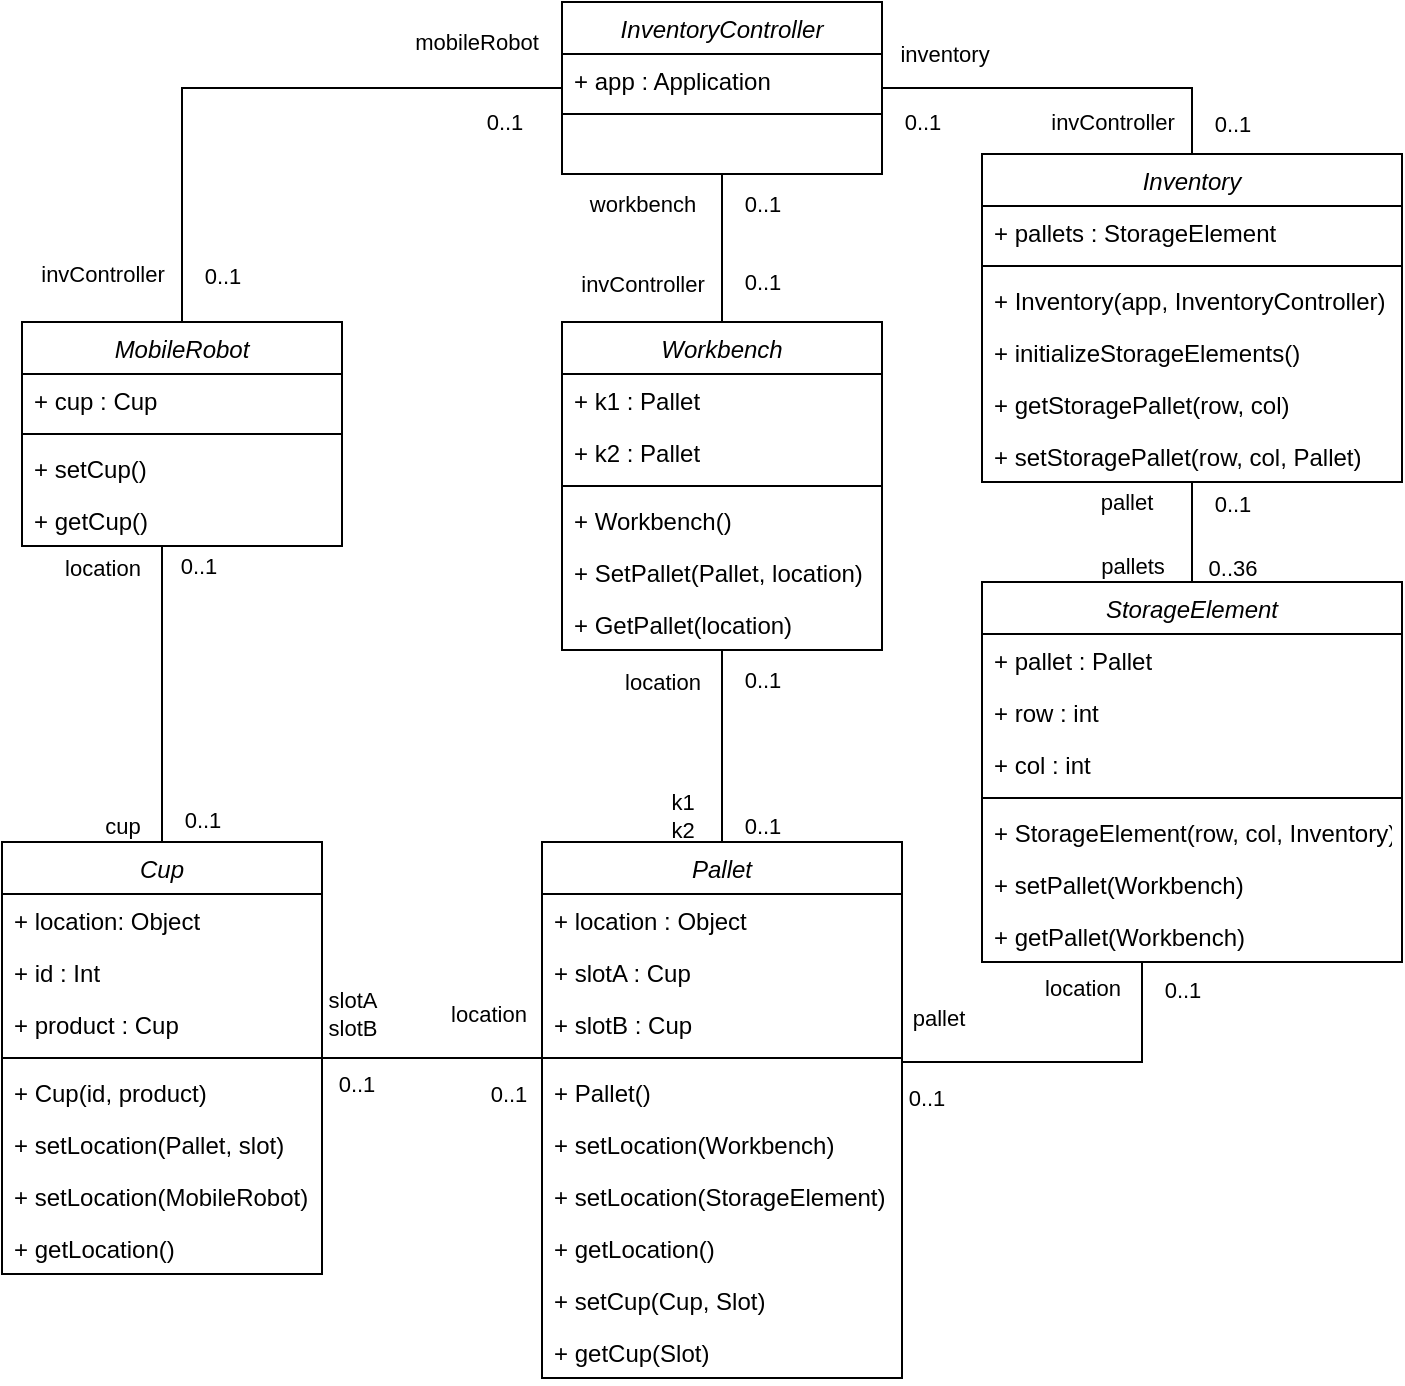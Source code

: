 <mxfile version="21.3.8" type="device">
  <diagram id="C5RBs43oDa-KdzZeNtuy" name="Page-1">
    <mxGraphModel dx="1028" dy="684" grid="1" gridSize="10" guides="1" tooltips="1" connect="1" arrows="1" fold="1" page="1" pageScale="1" pageWidth="827" pageHeight="1169" math="0" shadow="0">
      <root>
        <mxCell id="WIyWlLk6GJQsqaUBKTNV-0" />
        <mxCell id="WIyWlLk6GJQsqaUBKTNV-1" parent="WIyWlLk6GJQsqaUBKTNV-0" />
        <mxCell id="zkfFHV4jXpPFQw0GAbJ--6" value="Inventory" style="swimlane;fontStyle=2;align=center;verticalAlign=top;childLayout=stackLayout;horizontal=1;startSize=26;horizontalStack=0;resizeParent=1;resizeLast=0;collapsible=1;marginBottom=0;rounded=0;shadow=0;strokeWidth=1;" parent="WIyWlLk6GJQsqaUBKTNV-1" vertex="1">
          <mxGeometry x="560" y="116" width="210" height="164" as="geometry">
            <mxRectangle x="130" y="380" width="160" height="26" as="alternateBounds" />
          </mxGeometry>
        </mxCell>
        <mxCell id="zkfFHV4jXpPFQw0GAbJ--7" value="+ pallets : StorageElement" style="text;align=left;verticalAlign=top;spacingLeft=4;spacingRight=4;overflow=hidden;rotatable=0;points=[[0,0.5],[1,0.5]];portConstraint=eastwest;" parent="zkfFHV4jXpPFQw0GAbJ--6" vertex="1">
          <mxGeometry y="26" width="210" height="26" as="geometry" />
        </mxCell>
        <mxCell id="-fR6I9Zb2AYrxej_xYAv-124" value="" style="line;strokeWidth=1;fillColor=none;align=left;verticalAlign=middle;spacingTop=-1;spacingLeft=3;spacingRight=3;rotatable=0;labelPosition=right;points=[];portConstraint=eastwest;strokeColor=inherit;" vertex="1" parent="zkfFHV4jXpPFQw0GAbJ--6">
          <mxGeometry y="52" width="210" height="8" as="geometry" />
        </mxCell>
        <mxCell id="-fR6I9Zb2AYrxej_xYAv-125" value="+ Inventory(app, InventoryController)" style="text;align=left;verticalAlign=top;spacingLeft=4;spacingRight=4;overflow=hidden;rotatable=0;points=[[0,0.5],[1,0.5]];portConstraint=eastwest;" vertex="1" parent="zkfFHV4jXpPFQw0GAbJ--6">
          <mxGeometry y="60" width="210" height="26" as="geometry" />
        </mxCell>
        <mxCell id="-fR6I9Zb2AYrxej_xYAv-126" value="+ initializeStorageElements()" style="text;align=left;verticalAlign=top;spacingLeft=4;spacingRight=4;overflow=hidden;rotatable=0;points=[[0,0.5],[1,0.5]];portConstraint=eastwest;" vertex="1" parent="zkfFHV4jXpPFQw0GAbJ--6">
          <mxGeometry y="86" width="210" height="26" as="geometry" />
        </mxCell>
        <mxCell id="-fR6I9Zb2AYrxej_xYAv-127" value="+ getStoragePallet(row, col)" style="text;align=left;verticalAlign=top;spacingLeft=4;spacingRight=4;overflow=hidden;rotatable=0;points=[[0,0.5],[1,0.5]];portConstraint=eastwest;" vertex="1" parent="zkfFHV4jXpPFQw0GAbJ--6">
          <mxGeometry y="112" width="210" height="26" as="geometry" />
        </mxCell>
        <mxCell id="-fR6I9Zb2AYrxej_xYAv-128" value="+ setStoragePallet(row, col, Pallet)" style="text;align=left;verticalAlign=top;spacingLeft=4;spacingRight=4;overflow=hidden;rotatable=0;points=[[0,0.5],[1,0.5]];portConstraint=eastwest;" vertex="1" parent="zkfFHV4jXpPFQw0GAbJ--6">
          <mxGeometry y="138" width="210" height="26" as="geometry" />
        </mxCell>
        <mxCell id="-fR6I9Zb2AYrxej_xYAv-95" style="edgeStyle=orthogonalEdgeStyle;rounded=0;orthogonalLoop=1;jettySize=auto;html=1;endArrow=none;endFill=0;" edge="1" parent="WIyWlLk6GJQsqaUBKTNV-1" source="zkfFHV4jXpPFQw0GAbJ--17" target="-fR6I9Zb2AYrxej_xYAv-86">
          <mxGeometry relative="1" as="geometry" />
        </mxCell>
        <mxCell id="-fR6I9Zb2AYrxej_xYAv-96" value="0..1" style="edgeLabel;html=1;align=center;verticalAlign=middle;resizable=0;points=[];" vertex="1" connectable="0" parent="-fR6I9Zb2AYrxej_xYAv-95">
          <mxGeometry x="-0.755" y="-1" relative="1" as="geometry">
            <mxPoint x="19" y="-11" as="offset" />
          </mxGeometry>
        </mxCell>
        <mxCell id="-fR6I9Zb2AYrxej_xYAv-97" value="invController" style="edgeLabel;html=1;align=center;verticalAlign=middle;resizable=0;points=[];" vertex="1" connectable="0" parent="-fR6I9Zb2AYrxej_xYAv-95">
          <mxGeometry x="-0.769" relative="1" as="geometry">
            <mxPoint x="-40" y="-11" as="offset" />
          </mxGeometry>
        </mxCell>
        <mxCell id="-fR6I9Zb2AYrxej_xYAv-98" value="0..1" style="edgeLabel;html=1;align=center;verticalAlign=middle;resizable=0;points=[];" vertex="1" connectable="0" parent="-fR6I9Zb2AYrxej_xYAv-95">
          <mxGeometry x="0.718" relative="1" as="geometry">
            <mxPoint x="20" y="4" as="offset" />
          </mxGeometry>
        </mxCell>
        <mxCell id="-fR6I9Zb2AYrxej_xYAv-99" value="workbench" style="edgeLabel;html=1;align=center;verticalAlign=middle;resizable=0;points=[];" vertex="1" connectable="0" parent="-fR6I9Zb2AYrxej_xYAv-95">
          <mxGeometry x="0.316" y="-1" relative="1" as="geometry">
            <mxPoint x="-41" y="-11" as="offset" />
          </mxGeometry>
        </mxCell>
        <mxCell id="zkfFHV4jXpPFQw0GAbJ--17" value="Workbench" style="swimlane;fontStyle=2;align=center;verticalAlign=top;childLayout=stackLayout;horizontal=1;startSize=26;horizontalStack=0;resizeParent=1;resizeLast=0;collapsible=1;marginBottom=0;rounded=0;shadow=0;strokeWidth=1;" parent="WIyWlLk6GJQsqaUBKTNV-1" vertex="1">
          <mxGeometry x="350" y="200" width="160" height="164" as="geometry">
            <mxRectangle x="550" y="140" width="160" height="26" as="alternateBounds" />
          </mxGeometry>
        </mxCell>
        <mxCell id="zkfFHV4jXpPFQw0GAbJ--18" value="+ k1 : Pallet" style="text;align=left;verticalAlign=top;spacingLeft=4;spacingRight=4;overflow=hidden;rotatable=0;points=[[0,0.5],[1,0.5]];portConstraint=eastwest;" parent="zkfFHV4jXpPFQw0GAbJ--17" vertex="1">
          <mxGeometry y="26" width="160" height="26" as="geometry" />
        </mxCell>
        <mxCell id="zkfFHV4jXpPFQw0GAbJ--19" value="+ k2 : Pallet" style="text;align=left;verticalAlign=top;spacingLeft=4;spacingRight=4;overflow=hidden;rotatable=0;points=[[0,0.5],[1,0.5]];portConstraint=eastwest;rounded=0;shadow=0;html=0;" parent="zkfFHV4jXpPFQw0GAbJ--17" vertex="1">
          <mxGeometry y="52" width="160" height="26" as="geometry" />
        </mxCell>
        <mxCell id="-fR6I9Zb2AYrxej_xYAv-129" value="" style="line;strokeWidth=1;fillColor=none;align=left;verticalAlign=middle;spacingTop=-1;spacingLeft=3;spacingRight=3;rotatable=0;labelPosition=right;points=[];portConstraint=eastwest;strokeColor=inherit;" vertex="1" parent="zkfFHV4jXpPFQw0GAbJ--17">
          <mxGeometry y="78" width="160" height="8" as="geometry" />
        </mxCell>
        <mxCell id="-fR6I9Zb2AYrxej_xYAv-130" value="+ Workbench()" style="text;align=left;verticalAlign=top;spacingLeft=4;spacingRight=4;overflow=hidden;rotatable=0;points=[[0,0.5],[1,0.5]];portConstraint=eastwest;rounded=0;shadow=0;html=0;" vertex="1" parent="zkfFHV4jXpPFQw0GAbJ--17">
          <mxGeometry y="86" width="160" height="26" as="geometry" />
        </mxCell>
        <mxCell id="-fR6I9Zb2AYrxej_xYAv-132" value="+ SetPallet(Pallet, location)" style="text;align=left;verticalAlign=top;spacingLeft=4;spacingRight=4;overflow=hidden;rotatable=0;points=[[0,0.5],[1,0.5]];portConstraint=eastwest;rounded=0;shadow=0;html=0;" vertex="1" parent="zkfFHV4jXpPFQw0GAbJ--17">
          <mxGeometry y="112" width="160" height="26" as="geometry" />
        </mxCell>
        <mxCell id="-fR6I9Zb2AYrxej_xYAv-133" value="+ GetPallet(location)" style="text;align=left;verticalAlign=top;spacingLeft=4;spacingRight=4;overflow=hidden;rotatable=0;points=[[0,0.5],[1,0.5]];portConstraint=eastwest;rounded=0;shadow=0;html=0;" vertex="1" parent="zkfFHV4jXpPFQw0GAbJ--17">
          <mxGeometry y="138" width="160" height="26" as="geometry" />
        </mxCell>
        <mxCell id="-fR6I9Zb2AYrxej_xYAv-67" style="edgeStyle=orthogonalEdgeStyle;rounded=0;orthogonalLoop=1;jettySize=auto;html=1;endArrow=none;endFill=0;" edge="1" parent="WIyWlLk6GJQsqaUBKTNV-1" source="-fR6I9Zb2AYrxej_xYAv-4" target="zkfFHV4jXpPFQw0GAbJ--17">
          <mxGeometry relative="1" as="geometry" />
        </mxCell>
        <mxCell id="-fR6I9Zb2AYrxej_xYAv-68" value="0..1" style="edgeLabel;html=1;align=center;verticalAlign=middle;resizable=0;points=[];" vertex="1" connectable="0" parent="-fR6I9Zb2AYrxej_xYAv-67">
          <mxGeometry x="0.807" y="2" relative="1" as="geometry">
            <mxPoint x="22" y="5" as="offset" />
          </mxGeometry>
        </mxCell>
        <mxCell id="-fR6I9Zb2AYrxej_xYAv-69" value="location" style="edgeLabel;html=1;align=center;verticalAlign=middle;resizable=0;points=[];" vertex="1" connectable="0" parent="-fR6I9Zb2AYrxej_xYAv-67">
          <mxGeometry x="0.792" y="1" relative="1" as="geometry">
            <mxPoint x="-29" y="6" as="offset" />
          </mxGeometry>
        </mxCell>
        <mxCell id="-fR6I9Zb2AYrxej_xYAv-70" value="k1&lt;br&gt;k2" style="edgeLabel;html=1;align=center;verticalAlign=middle;resizable=0;points=[];" vertex="1" connectable="0" parent="-fR6I9Zb2AYrxej_xYAv-67">
          <mxGeometry x="-0.747" y="-1" relative="1" as="geometry">
            <mxPoint x="-21" y="-1" as="offset" />
          </mxGeometry>
        </mxCell>
        <mxCell id="-fR6I9Zb2AYrxej_xYAv-71" value="0..1" style="edgeLabel;html=1;align=center;verticalAlign=middle;resizable=0;points=[];" vertex="1" connectable="0" parent="-fR6I9Zb2AYrxej_xYAv-67">
          <mxGeometry x="-0.831" y="2" relative="1" as="geometry">
            <mxPoint x="22" as="offset" />
          </mxGeometry>
        </mxCell>
        <mxCell id="-fR6I9Zb2AYrxej_xYAv-72" style="edgeStyle=orthogonalEdgeStyle;rounded=0;orthogonalLoop=1;jettySize=auto;html=1;endArrow=none;endFill=0;" edge="1" parent="WIyWlLk6GJQsqaUBKTNV-1" source="-fR6I9Zb2AYrxej_xYAv-4" target="-fR6I9Zb2AYrxej_xYAv-73">
          <mxGeometry relative="1" as="geometry">
            <mxPoint x="730" y="350" as="targetPoint" />
            <Array as="points">
              <mxPoint x="640" y="570" />
            </Array>
          </mxGeometry>
        </mxCell>
        <mxCell id="-fR6I9Zb2AYrxej_xYAv-76" value="0..1" style="edgeLabel;html=1;align=center;verticalAlign=middle;resizable=0;points=[];" vertex="1" connectable="0" parent="-fR6I9Zb2AYrxej_xYAv-72">
          <mxGeometry x="0.855" relative="1" as="geometry">
            <mxPoint x="20" y="1" as="offset" />
          </mxGeometry>
        </mxCell>
        <mxCell id="-fR6I9Zb2AYrxej_xYAv-77" value="location" style="edgeLabel;html=1;align=center;verticalAlign=middle;resizable=0;points=[];" vertex="1" connectable="0" parent="-fR6I9Zb2AYrxej_xYAv-72">
          <mxGeometry x="0.787" y="1" relative="1" as="geometry">
            <mxPoint x="-29" y="-5" as="offset" />
          </mxGeometry>
        </mxCell>
        <mxCell id="-fR6I9Zb2AYrxej_xYAv-80" value="pallet" style="edgeLabel;html=1;align=center;verticalAlign=middle;resizable=0;points=[];" vertex="1" connectable="0" parent="-fR6I9Zb2AYrxej_xYAv-72">
          <mxGeometry x="-0.901" y="-1" relative="1" as="geometry">
            <mxPoint x="9" y="-23" as="offset" />
          </mxGeometry>
        </mxCell>
        <mxCell id="-fR6I9Zb2AYrxej_xYAv-81" value="0..1" style="edgeLabel;html=1;align=center;verticalAlign=middle;resizable=0;points=[];" vertex="1" connectable="0" parent="-fR6I9Zb2AYrxej_xYAv-72">
          <mxGeometry x="-0.659" y="1" relative="1" as="geometry">
            <mxPoint x="-17" y="19" as="offset" />
          </mxGeometry>
        </mxCell>
        <mxCell id="-fR6I9Zb2AYrxej_xYAv-4" value="Pallet" style="swimlane;fontStyle=2;align=center;verticalAlign=top;childLayout=stackLayout;horizontal=1;startSize=26;horizontalStack=0;resizeParent=1;resizeLast=0;collapsible=1;marginBottom=0;rounded=0;shadow=0;strokeWidth=1;" vertex="1" parent="WIyWlLk6GJQsqaUBKTNV-1">
          <mxGeometry x="340" y="460" width="180" height="268" as="geometry">
            <mxRectangle x="230" y="140" width="160" height="26" as="alternateBounds" />
          </mxGeometry>
        </mxCell>
        <mxCell id="-fR6I9Zb2AYrxej_xYAv-16" value="+ location : Object" style="text;align=left;verticalAlign=top;spacingLeft=4;spacingRight=4;overflow=hidden;rotatable=0;points=[[0,0.5],[1,0.5]];portConstraint=eastwest;" vertex="1" parent="-fR6I9Zb2AYrxej_xYAv-4">
          <mxGeometry y="26" width="180" height="26" as="geometry" />
        </mxCell>
        <mxCell id="-fR6I9Zb2AYrxej_xYAv-5" value="+ slotA : Cup" style="text;align=left;verticalAlign=top;spacingLeft=4;spacingRight=4;overflow=hidden;rotatable=0;points=[[0,0.5],[1,0.5]];portConstraint=eastwest;" vertex="1" parent="-fR6I9Zb2AYrxej_xYAv-4">
          <mxGeometry y="52" width="180" height="26" as="geometry" />
        </mxCell>
        <mxCell id="-fR6I9Zb2AYrxej_xYAv-6" value="+ slotB : Cup" style="text;align=left;verticalAlign=top;spacingLeft=4;spacingRight=4;overflow=hidden;rotatable=0;points=[[0,0.5],[1,0.5]];portConstraint=eastwest;" vertex="1" parent="-fR6I9Zb2AYrxej_xYAv-4">
          <mxGeometry y="78" width="180" height="26" as="geometry" />
        </mxCell>
        <mxCell id="-fR6I9Zb2AYrxej_xYAv-112" value="" style="line;strokeWidth=1;fillColor=none;align=left;verticalAlign=middle;spacingTop=-1;spacingLeft=3;spacingRight=3;rotatable=0;labelPosition=right;points=[];portConstraint=eastwest;strokeColor=inherit;" vertex="1" parent="-fR6I9Zb2AYrxej_xYAv-4">
          <mxGeometry y="104" width="180" height="8" as="geometry" />
        </mxCell>
        <mxCell id="-fR6I9Zb2AYrxej_xYAv-114" value="+ Pallet()" style="text;align=left;verticalAlign=top;spacingLeft=4;spacingRight=4;overflow=hidden;rotatable=0;points=[[0,0.5],[1,0.5]];portConstraint=eastwest;" vertex="1" parent="-fR6I9Zb2AYrxej_xYAv-4">
          <mxGeometry y="112" width="180" height="26" as="geometry" />
        </mxCell>
        <mxCell id="-fR6I9Zb2AYrxej_xYAv-113" value="+ setLocation(Workbench)" style="text;align=left;verticalAlign=top;spacingLeft=4;spacingRight=4;overflow=hidden;rotatable=0;points=[[0,0.5],[1,0.5]];portConstraint=eastwest;" vertex="1" parent="-fR6I9Zb2AYrxej_xYAv-4">
          <mxGeometry y="138" width="180" height="26" as="geometry" />
        </mxCell>
        <mxCell id="-fR6I9Zb2AYrxej_xYAv-115" value="+ setLocation(StorageElement)" style="text;align=left;verticalAlign=top;spacingLeft=4;spacingRight=4;overflow=hidden;rotatable=0;points=[[0,0.5],[1,0.5]];portConstraint=eastwest;" vertex="1" parent="-fR6I9Zb2AYrxej_xYAv-4">
          <mxGeometry y="164" width="180" height="26" as="geometry" />
        </mxCell>
        <mxCell id="-fR6I9Zb2AYrxej_xYAv-118" value="+ getLocation()" style="text;align=left;verticalAlign=top;spacingLeft=4;spacingRight=4;overflow=hidden;rotatable=0;points=[[0,0.5],[1,0.5]];portConstraint=eastwest;" vertex="1" parent="-fR6I9Zb2AYrxej_xYAv-4">
          <mxGeometry y="190" width="180" height="26" as="geometry" />
        </mxCell>
        <mxCell id="-fR6I9Zb2AYrxej_xYAv-117" value="+ setCup(Cup, Slot)" style="text;align=left;verticalAlign=top;spacingLeft=4;spacingRight=4;overflow=hidden;rotatable=0;points=[[0,0.5],[1,0.5]];portConstraint=eastwest;" vertex="1" parent="-fR6I9Zb2AYrxej_xYAv-4">
          <mxGeometry y="216" width="180" height="26" as="geometry" />
        </mxCell>
        <mxCell id="-fR6I9Zb2AYrxej_xYAv-119" value="+ getCup(Slot)" style="text;align=left;verticalAlign=top;spacingLeft=4;spacingRight=4;overflow=hidden;rotatable=0;points=[[0,0.5],[1,0.5]];portConstraint=eastwest;" vertex="1" parent="-fR6I9Zb2AYrxej_xYAv-4">
          <mxGeometry y="242" width="180" height="26" as="geometry" />
        </mxCell>
        <mxCell id="-fR6I9Zb2AYrxej_xYAv-90" style="edgeStyle=orthogonalEdgeStyle;rounded=0;orthogonalLoop=1;jettySize=auto;html=1;endArrow=none;endFill=0;" edge="1" parent="WIyWlLk6GJQsqaUBKTNV-1" source="-fR6I9Zb2AYrxej_xYAv-47" target="-fR6I9Zb2AYrxej_xYAv-86">
          <mxGeometry relative="1" as="geometry">
            <Array as="points">
              <mxPoint x="160" y="83" />
            </Array>
          </mxGeometry>
        </mxCell>
        <mxCell id="-fR6I9Zb2AYrxej_xYAv-91" value="0..1" style="edgeLabel;html=1;align=center;verticalAlign=middle;resizable=0;points=[];" vertex="1" connectable="0" parent="-fR6I9Zb2AYrxej_xYAv-90">
          <mxGeometry x="-0.8" y="-3" relative="1" as="geometry">
            <mxPoint x="17" y="7" as="offset" />
          </mxGeometry>
        </mxCell>
        <mxCell id="-fR6I9Zb2AYrxej_xYAv-92" value="invController" style="edgeLabel;html=1;align=center;verticalAlign=middle;resizable=0;points=[];" vertex="1" connectable="0" parent="-fR6I9Zb2AYrxej_xYAv-90">
          <mxGeometry x="-0.717" y="1" relative="1" as="geometry">
            <mxPoint x="-39" y="19" as="offset" />
          </mxGeometry>
        </mxCell>
        <mxCell id="-fR6I9Zb2AYrxej_xYAv-93" value="0..1" style="edgeLabel;html=1;align=center;verticalAlign=middle;resizable=0;points=[];" vertex="1" connectable="0" parent="-fR6I9Zb2AYrxej_xYAv-90">
          <mxGeometry x="0.807" y="1" relative="1" as="geometry">
            <mxPoint y="18" as="offset" />
          </mxGeometry>
        </mxCell>
        <mxCell id="-fR6I9Zb2AYrxej_xYAv-94" value="mobileRobot" style="edgeLabel;html=1;align=center;verticalAlign=middle;resizable=0;points=[];" vertex="1" connectable="0" parent="-fR6I9Zb2AYrxej_xYAv-90">
          <mxGeometry x="0.769" y="-4" relative="1" as="geometry">
            <mxPoint x="-8" y="-27" as="offset" />
          </mxGeometry>
        </mxCell>
        <mxCell id="-fR6I9Zb2AYrxej_xYAv-47" value="MobileRobot" style="swimlane;fontStyle=2;align=center;verticalAlign=top;childLayout=stackLayout;horizontal=1;startSize=26;horizontalStack=0;resizeParent=1;resizeLast=0;collapsible=1;marginBottom=0;rounded=0;shadow=0;strokeWidth=1;" vertex="1" parent="WIyWlLk6GJQsqaUBKTNV-1">
          <mxGeometry x="80" y="200" width="160" height="112" as="geometry">
            <mxRectangle x="230" y="140" width="160" height="26" as="alternateBounds" />
          </mxGeometry>
        </mxCell>
        <mxCell id="-fR6I9Zb2AYrxej_xYAv-50" value="+ cup : Cup" style="text;align=left;verticalAlign=top;spacingLeft=4;spacingRight=4;overflow=hidden;rotatable=0;points=[[0,0.5],[1,0.5]];portConstraint=eastwest;" vertex="1" parent="-fR6I9Zb2AYrxej_xYAv-47">
          <mxGeometry y="26" width="160" height="26" as="geometry" />
        </mxCell>
        <mxCell id="-fR6I9Zb2AYrxej_xYAv-105" value="" style="line;strokeWidth=1;fillColor=none;align=left;verticalAlign=middle;spacingTop=-1;spacingLeft=3;spacingRight=3;rotatable=0;labelPosition=right;points=[];portConstraint=eastwest;strokeColor=inherit;" vertex="1" parent="-fR6I9Zb2AYrxej_xYAv-47">
          <mxGeometry y="52" width="160" height="8" as="geometry" />
        </mxCell>
        <mxCell id="-fR6I9Zb2AYrxej_xYAv-134" value="+ setCup()" style="text;align=left;verticalAlign=top;spacingLeft=4;spacingRight=4;overflow=hidden;rotatable=0;points=[[0,0.5],[1,0.5]];portConstraint=eastwest;" vertex="1" parent="-fR6I9Zb2AYrxej_xYAv-47">
          <mxGeometry y="60" width="160" height="26" as="geometry" />
        </mxCell>
        <mxCell id="-fR6I9Zb2AYrxej_xYAv-106" value="+ getCup()" style="text;align=left;verticalAlign=top;spacingLeft=4;spacingRight=4;overflow=hidden;rotatable=0;points=[[0,0.5],[1,0.5]];portConstraint=eastwest;" vertex="1" parent="-fR6I9Zb2AYrxej_xYAv-47">
          <mxGeometry y="86" width="160" height="26" as="geometry" />
        </mxCell>
        <mxCell id="-fR6I9Zb2AYrxej_xYAv-55" style="edgeStyle=orthogonalEdgeStyle;rounded=0;orthogonalLoop=1;jettySize=auto;html=1;endArrow=none;endFill=0;" edge="1" parent="WIyWlLk6GJQsqaUBKTNV-1" source="-fR6I9Zb2AYrxej_xYAv-51" target="-fR6I9Zb2AYrxej_xYAv-47">
          <mxGeometry relative="1" as="geometry">
            <Array as="points">
              <mxPoint x="160" y="290" />
              <mxPoint x="160" y="290" />
            </Array>
          </mxGeometry>
        </mxCell>
        <mxCell id="-fR6I9Zb2AYrxej_xYAv-56" value="location" style="edgeLabel;html=1;align=center;verticalAlign=middle;resizable=0;points=[];" vertex="1" connectable="0" parent="-fR6I9Zb2AYrxej_xYAv-55">
          <mxGeometry x="0.857" y="-1" relative="1" as="geometry">
            <mxPoint x="-31" as="offset" />
          </mxGeometry>
        </mxCell>
        <mxCell id="-fR6I9Zb2AYrxej_xYAv-57" value="cup" style="edgeLabel;html=1;align=center;verticalAlign=middle;resizable=0;points=[];" vertex="1" connectable="0" parent="-fR6I9Zb2AYrxej_xYAv-55">
          <mxGeometry x="-0.871" relative="1" as="geometry">
            <mxPoint x="-20" y="1" as="offset" />
          </mxGeometry>
        </mxCell>
        <mxCell id="-fR6I9Zb2AYrxej_xYAv-58" value="0..1" style="edgeLabel;html=1;align=center;verticalAlign=middle;resizable=0;points=[];" vertex="1" connectable="0" parent="-fR6I9Zb2AYrxej_xYAv-55">
          <mxGeometry x="-0.662" y="-1" relative="1" as="geometry">
            <mxPoint x="19" y="14" as="offset" />
          </mxGeometry>
        </mxCell>
        <mxCell id="-fR6I9Zb2AYrxej_xYAv-59" value="0..1" style="edgeLabel;html=1;align=center;verticalAlign=middle;resizable=0;points=[];" vertex="1" connectable="0" parent="-fR6I9Zb2AYrxej_xYAv-55">
          <mxGeometry x="0.687" relative="1" as="geometry">
            <mxPoint x="18" y="-13" as="offset" />
          </mxGeometry>
        </mxCell>
        <mxCell id="-fR6I9Zb2AYrxej_xYAv-62" style="edgeStyle=orthogonalEdgeStyle;rounded=0;orthogonalLoop=1;jettySize=auto;html=1;startArrow=none;startFill=0;endArrow=none;endFill=0;" edge="1" parent="WIyWlLk6GJQsqaUBKTNV-1" source="-fR6I9Zb2AYrxej_xYAv-51" target="-fR6I9Zb2AYrxej_xYAv-4">
          <mxGeometry relative="1" as="geometry">
            <Array as="points">
              <mxPoint x="310" y="568" />
              <mxPoint x="310" y="568" />
            </Array>
          </mxGeometry>
        </mxCell>
        <mxCell id="-fR6I9Zb2AYrxej_xYAv-63" value="0..1" style="edgeLabel;html=1;align=center;verticalAlign=middle;resizable=0;points=[];" vertex="1" connectable="0" parent="-fR6I9Zb2AYrxej_xYAv-62">
          <mxGeometry x="-0.779" y="1" relative="1" as="geometry">
            <mxPoint x="5" y="14" as="offset" />
          </mxGeometry>
        </mxCell>
        <mxCell id="-fR6I9Zb2AYrxej_xYAv-64" value="slotA&lt;br&gt;slotB" style="edgeLabel;html=1;align=center;verticalAlign=middle;resizable=0;points=[];" vertex="1" connectable="0" parent="-fR6I9Zb2AYrxej_xYAv-62">
          <mxGeometry x="-0.673" y="-1" relative="1" as="geometry">
            <mxPoint x="-3" y="-23" as="offset" />
          </mxGeometry>
        </mxCell>
        <mxCell id="-fR6I9Zb2AYrxej_xYAv-65" value="0..1" style="edgeLabel;html=1;align=center;verticalAlign=middle;resizable=0;points=[];" vertex="1" connectable="0" parent="-fR6I9Zb2AYrxej_xYAv-62">
          <mxGeometry x="0.682" y="1" relative="1" as="geometry">
            <mxPoint y="19" as="offset" />
          </mxGeometry>
        </mxCell>
        <mxCell id="-fR6I9Zb2AYrxej_xYAv-66" value="location" style="edgeLabel;html=1;align=center;verticalAlign=middle;resizable=0;points=[];" vertex="1" connectable="0" parent="-fR6I9Zb2AYrxej_xYAv-62">
          <mxGeometry x="0.821" relative="1" as="geometry">
            <mxPoint x="-17" y="-22" as="offset" />
          </mxGeometry>
        </mxCell>
        <mxCell id="-fR6I9Zb2AYrxej_xYAv-51" value="Cup" style="swimlane;fontStyle=2;align=center;verticalAlign=top;childLayout=stackLayout;horizontal=1;startSize=26;horizontalStack=0;resizeParent=1;resizeLast=0;collapsible=1;marginBottom=0;rounded=0;shadow=0;strokeWidth=1;" vertex="1" parent="WIyWlLk6GJQsqaUBKTNV-1">
          <mxGeometry x="70" y="460" width="160" height="216" as="geometry">
            <mxRectangle x="230" y="140" width="160" height="26" as="alternateBounds" />
          </mxGeometry>
        </mxCell>
        <mxCell id="-fR6I9Zb2AYrxej_xYAv-52" value="+ location: Object" style="text;align=left;verticalAlign=top;spacingLeft=4;spacingRight=4;overflow=hidden;rotatable=0;points=[[0,0.5],[1,0.5]];portConstraint=eastwest;" vertex="1" parent="-fR6I9Zb2AYrxej_xYAv-51">
          <mxGeometry y="26" width="160" height="26" as="geometry" />
        </mxCell>
        <mxCell id="-fR6I9Zb2AYrxej_xYAv-53" value="+ id : Int" style="text;align=left;verticalAlign=top;spacingLeft=4;spacingRight=4;overflow=hidden;rotatable=0;points=[[0,0.5],[1,0.5]];portConstraint=eastwest;" vertex="1" parent="-fR6I9Zb2AYrxej_xYAv-51">
          <mxGeometry y="52" width="160" height="26" as="geometry" />
        </mxCell>
        <mxCell id="-fR6I9Zb2AYrxej_xYAv-54" value="+ product : Cup" style="text;align=left;verticalAlign=top;spacingLeft=4;spacingRight=4;overflow=hidden;rotatable=0;points=[[0,0.5],[1,0.5]];portConstraint=eastwest;" vertex="1" parent="-fR6I9Zb2AYrxej_xYAv-51">
          <mxGeometry y="78" width="160" height="26" as="geometry" />
        </mxCell>
        <mxCell id="-fR6I9Zb2AYrxej_xYAv-107" value="" style="line;strokeWidth=1;fillColor=none;align=left;verticalAlign=middle;spacingTop=-1;spacingLeft=3;spacingRight=3;rotatable=0;labelPosition=right;points=[];portConstraint=eastwest;strokeColor=inherit;" vertex="1" parent="-fR6I9Zb2AYrxej_xYAv-51">
          <mxGeometry y="104" width="160" height="8" as="geometry" />
        </mxCell>
        <mxCell id="-fR6I9Zb2AYrxej_xYAv-111" value="+ Cup(id, product)" style="text;align=left;verticalAlign=top;spacingLeft=4;spacingRight=4;overflow=hidden;rotatable=0;points=[[0,0.5],[1,0.5]];portConstraint=eastwest;" vertex="1" parent="-fR6I9Zb2AYrxej_xYAv-51">
          <mxGeometry y="112" width="160" height="26" as="geometry" />
        </mxCell>
        <mxCell id="-fR6I9Zb2AYrxej_xYAv-108" value="+ setLocation(Pallet, slot)" style="text;align=left;verticalAlign=top;spacingLeft=4;spacingRight=4;overflow=hidden;rotatable=0;points=[[0,0.5],[1,0.5]];portConstraint=eastwest;" vertex="1" parent="-fR6I9Zb2AYrxej_xYAv-51">
          <mxGeometry y="138" width="160" height="26" as="geometry" />
        </mxCell>
        <mxCell id="-fR6I9Zb2AYrxej_xYAv-110" value="+ setLocation(MobileRobot)" style="text;align=left;verticalAlign=top;spacingLeft=4;spacingRight=4;overflow=hidden;rotatable=0;points=[[0,0.5],[1,0.5]];portConstraint=eastwest;" vertex="1" parent="-fR6I9Zb2AYrxej_xYAv-51">
          <mxGeometry y="164" width="160" height="26" as="geometry" />
        </mxCell>
        <mxCell id="-fR6I9Zb2AYrxej_xYAv-109" value="+ getLocation()" style="text;align=left;verticalAlign=top;spacingLeft=4;spacingRight=4;overflow=hidden;rotatable=0;points=[[0,0.5],[1,0.5]];portConstraint=eastwest;" vertex="1" parent="-fR6I9Zb2AYrxej_xYAv-51">
          <mxGeometry y="190" width="160" height="26" as="geometry" />
        </mxCell>
        <mxCell id="-fR6I9Zb2AYrxej_xYAv-75" style="edgeStyle=orthogonalEdgeStyle;rounded=0;orthogonalLoop=1;jettySize=auto;html=1;endArrow=none;endFill=0;" edge="1" parent="WIyWlLk6GJQsqaUBKTNV-1" source="-fR6I9Zb2AYrxej_xYAv-73" target="zkfFHV4jXpPFQw0GAbJ--6">
          <mxGeometry relative="1" as="geometry" />
        </mxCell>
        <mxCell id="-fR6I9Zb2AYrxej_xYAv-78" value="pallet" style="edgeLabel;html=1;align=center;verticalAlign=middle;resizable=0;points=[];" vertex="1" connectable="0" parent="-fR6I9Zb2AYrxej_xYAv-75">
          <mxGeometry x="0.743" y="1" relative="1" as="geometry">
            <mxPoint x="-32" y="3" as="offset" />
          </mxGeometry>
        </mxCell>
        <mxCell id="-fR6I9Zb2AYrxej_xYAv-79" value="0..1" style="edgeLabel;html=1;align=center;verticalAlign=middle;resizable=0;points=[];" vertex="1" connectable="0" parent="-fR6I9Zb2AYrxej_xYAv-75">
          <mxGeometry x="0.301" y="-3" relative="1" as="geometry">
            <mxPoint x="17" y="-7" as="offset" />
          </mxGeometry>
        </mxCell>
        <mxCell id="-fR6I9Zb2AYrxej_xYAv-82" value="0..36" style="edgeLabel;html=1;align=center;verticalAlign=middle;resizable=0;points=[];" vertex="1" connectable="0" parent="-fR6I9Zb2AYrxej_xYAv-75">
          <mxGeometry x="-0.714" y="1" relative="1" as="geometry">
            <mxPoint x="21" as="offset" />
          </mxGeometry>
        </mxCell>
        <mxCell id="-fR6I9Zb2AYrxej_xYAv-83" value="pallets" style="edgeLabel;html=1;align=center;verticalAlign=middle;resizable=0;points=[];" vertex="1" connectable="0" parent="-fR6I9Zb2AYrxej_xYAv-75">
          <mxGeometry x="-0.663" relative="1" as="geometry">
            <mxPoint x="-30" as="offset" />
          </mxGeometry>
        </mxCell>
        <mxCell id="-fR6I9Zb2AYrxej_xYAv-73" value="StorageElement" style="swimlane;fontStyle=2;align=center;verticalAlign=top;childLayout=stackLayout;horizontal=1;startSize=26;horizontalStack=0;resizeParent=1;resizeLast=0;collapsible=1;marginBottom=0;rounded=0;shadow=0;strokeWidth=1;" vertex="1" parent="WIyWlLk6GJQsqaUBKTNV-1">
          <mxGeometry x="560" y="330" width="210" height="190" as="geometry">
            <mxRectangle x="130" y="380" width="160" height="26" as="alternateBounds" />
          </mxGeometry>
        </mxCell>
        <mxCell id="-fR6I9Zb2AYrxej_xYAv-74" value="+ pallet : Pallet" style="text;align=left;verticalAlign=top;spacingLeft=4;spacingRight=4;overflow=hidden;rotatable=0;points=[[0,0.5],[1,0.5]];portConstraint=eastwest;" vertex="1" parent="-fR6I9Zb2AYrxej_xYAv-73">
          <mxGeometry y="26" width="210" height="26" as="geometry" />
        </mxCell>
        <mxCell id="-fR6I9Zb2AYrxej_xYAv-84" value="+ row : int" style="text;align=left;verticalAlign=top;spacingLeft=4;spacingRight=4;overflow=hidden;rotatable=0;points=[[0,0.5],[1,0.5]];portConstraint=eastwest;" vertex="1" parent="-fR6I9Zb2AYrxej_xYAv-73">
          <mxGeometry y="52" width="210" height="26" as="geometry" />
        </mxCell>
        <mxCell id="-fR6I9Zb2AYrxej_xYAv-85" value="+ col : int" style="text;align=left;verticalAlign=top;spacingLeft=4;spacingRight=4;overflow=hidden;rotatable=0;points=[[0,0.5],[1,0.5]];portConstraint=eastwest;" vertex="1" parent="-fR6I9Zb2AYrxej_xYAv-73">
          <mxGeometry y="78" width="210" height="26" as="geometry" />
        </mxCell>
        <mxCell id="-fR6I9Zb2AYrxej_xYAv-116" value="" style="line;strokeWidth=1;fillColor=none;align=left;verticalAlign=middle;spacingTop=-1;spacingLeft=3;spacingRight=3;rotatable=0;labelPosition=right;points=[];portConstraint=eastwest;strokeColor=inherit;" vertex="1" parent="-fR6I9Zb2AYrxej_xYAv-73">
          <mxGeometry y="104" width="210" height="8" as="geometry" />
        </mxCell>
        <mxCell id="-fR6I9Zb2AYrxej_xYAv-120" value="+ StorageElement(row, col, Inventory)" style="text;align=left;verticalAlign=top;spacingLeft=4;spacingRight=4;overflow=hidden;rotatable=0;points=[[0,0.5],[1,0.5]];portConstraint=eastwest;" vertex="1" parent="-fR6I9Zb2AYrxej_xYAv-73">
          <mxGeometry y="112" width="210" height="26" as="geometry" />
        </mxCell>
        <mxCell id="-fR6I9Zb2AYrxej_xYAv-121" value="+ setPallet(Workbench)" style="text;align=left;verticalAlign=top;spacingLeft=4;spacingRight=4;overflow=hidden;rotatable=0;points=[[0,0.5],[1,0.5]];portConstraint=eastwest;" vertex="1" parent="-fR6I9Zb2AYrxej_xYAv-73">
          <mxGeometry y="138" width="210" height="26" as="geometry" />
        </mxCell>
        <mxCell id="-fR6I9Zb2AYrxej_xYAv-122" value="+ getPallet(Workbench)" style="text;align=left;verticalAlign=top;spacingLeft=4;spacingRight=4;overflow=hidden;rotatable=0;points=[[0,0.5],[1,0.5]];portConstraint=eastwest;" vertex="1" parent="-fR6I9Zb2AYrxej_xYAv-73">
          <mxGeometry y="164" width="210" height="26" as="geometry" />
        </mxCell>
        <mxCell id="-fR6I9Zb2AYrxej_xYAv-100" style="edgeStyle=orthogonalEdgeStyle;rounded=0;orthogonalLoop=1;jettySize=auto;html=1;endArrow=none;endFill=0;" edge="1" parent="WIyWlLk6GJQsqaUBKTNV-1" source="-fR6I9Zb2AYrxej_xYAv-86" target="zkfFHV4jXpPFQw0GAbJ--6">
          <mxGeometry relative="1" as="geometry">
            <Array as="points">
              <mxPoint x="665" y="83" />
            </Array>
          </mxGeometry>
        </mxCell>
        <mxCell id="-fR6I9Zb2AYrxej_xYAv-101" value="inventory" style="edgeLabel;html=1;align=center;verticalAlign=middle;resizable=0;points=[];" vertex="1" connectable="0" parent="-fR6I9Zb2AYrxej_xYAv-100">
          <mxGeometry x="-0.784" y="2" relative="1" as="geometry">
            <mxPoint x="10" y="-15" as="offset" />
          </mxGeometry>
        </mxCell>
        <mxCell id="-fR6I9Zb2AYrxej_xYAv-102" value="0..1" style="edgeLabel;html=1;align=center;verticalAlign=middle;resizable=0;points=[];" vertex="1" connectable="0" parent="-fR6I9Zb2AYrxej_xYAv-100">
          <mxGeometry x="-0.78" relative="1" as="geometry">
            <mxPoint x="-1" y="17" as="offset" />
          </mxGeometry>
        </mxCell>
        <mxCell id="-fR6I9Zb2AYrxej_xYAv-103" value="0..1" style="edgeLabel;html=1;align=center;verticalAlign=middle;resizable=0;points=[];" vertex="1" connectable="0" parent="-fR6I9Zb2AYrxej_xYAv-100">
          <mxGeometry x="0.897" y="-1" relative="1" as="geometry">
            <mxPoint x="21" y="-6" as="offset" />
          </mxGeometry>
        </mxCell>
        <mxCell id="-fR6I9Zb2AYrxej_xYAv-104" value="invController" style="edgeLabel;html=1;align=center;verticalAlign=middle;resizable=0;points=[];" vertex="1" connectable="0" parent="-fR6I9Zb2AYrxej_xYAv-100">
          <mxGeometry x="0.779" y="1" relative="1" as="geometry">
            <mxPoint x="-41" y="5" as="offset" />
          </mxGeometry>
        </mxCell>
        <mxCell id="-fR6I9Zb2AYrxej_xYAv-86" value="InventoryController" style="swimlane;fontStyle=2;align=center;verticalAlign=top;childLayout=stackLayout;horizontal=1;startSize=26;horizontalStack=0;resizeParent=1;resizeLast=0;collapsible=1;marginBottom=0;rounded=0;shadow=0;strokeWidth=1;" vertex="1" parent="WIyWlLk6GJQsqaUBKTNV-1">
          <mxGeometry x="350" y="40" width="160" height="86" as="geometry">
            <mxRectangle x="550" y="140" width="160" height="26" as="alternateBounds" />
          </mxGeometry>
        </mxCell>
        <mxCell id="-fR6I9Zb2AYrxej_xYAv-87" value="+ app : Application" style="text;align=left;verticalAlign=top;spacingLeft=4;spacingRight=4;overflow=hidden;rotatable=0;points=[[0,0.5],[1,0.5]];portConstraint=eastwest;" vertex="1" parent="-fR6I9Zb2AYrxej_xYAv-86">
          <mxGeometry y="26" width="160" height="26" as="geometry" />
        </mxCell>
        <mxCell id="-fR6I9Zb2AYrxej_xYAv-89" value="" style="line;strokeWidth=1;fillColor=none;align=left;verticalAlign=middle;spacingTop=-1;spacingLeft=3;spacingRight=3;rotatable=0;labelPosition=right;points=[];portConstraint=eastwest;strokeColor=inherit;" vertex="1" parent="-fR6I9Zb2AYrxej_xYAv-86">
          <mxGeometry y="52" width="160" height="8" as="geometry" />
        </mxCell>
      </root>
    </mxGraphModel>
  </diagram>
</mxfile>
